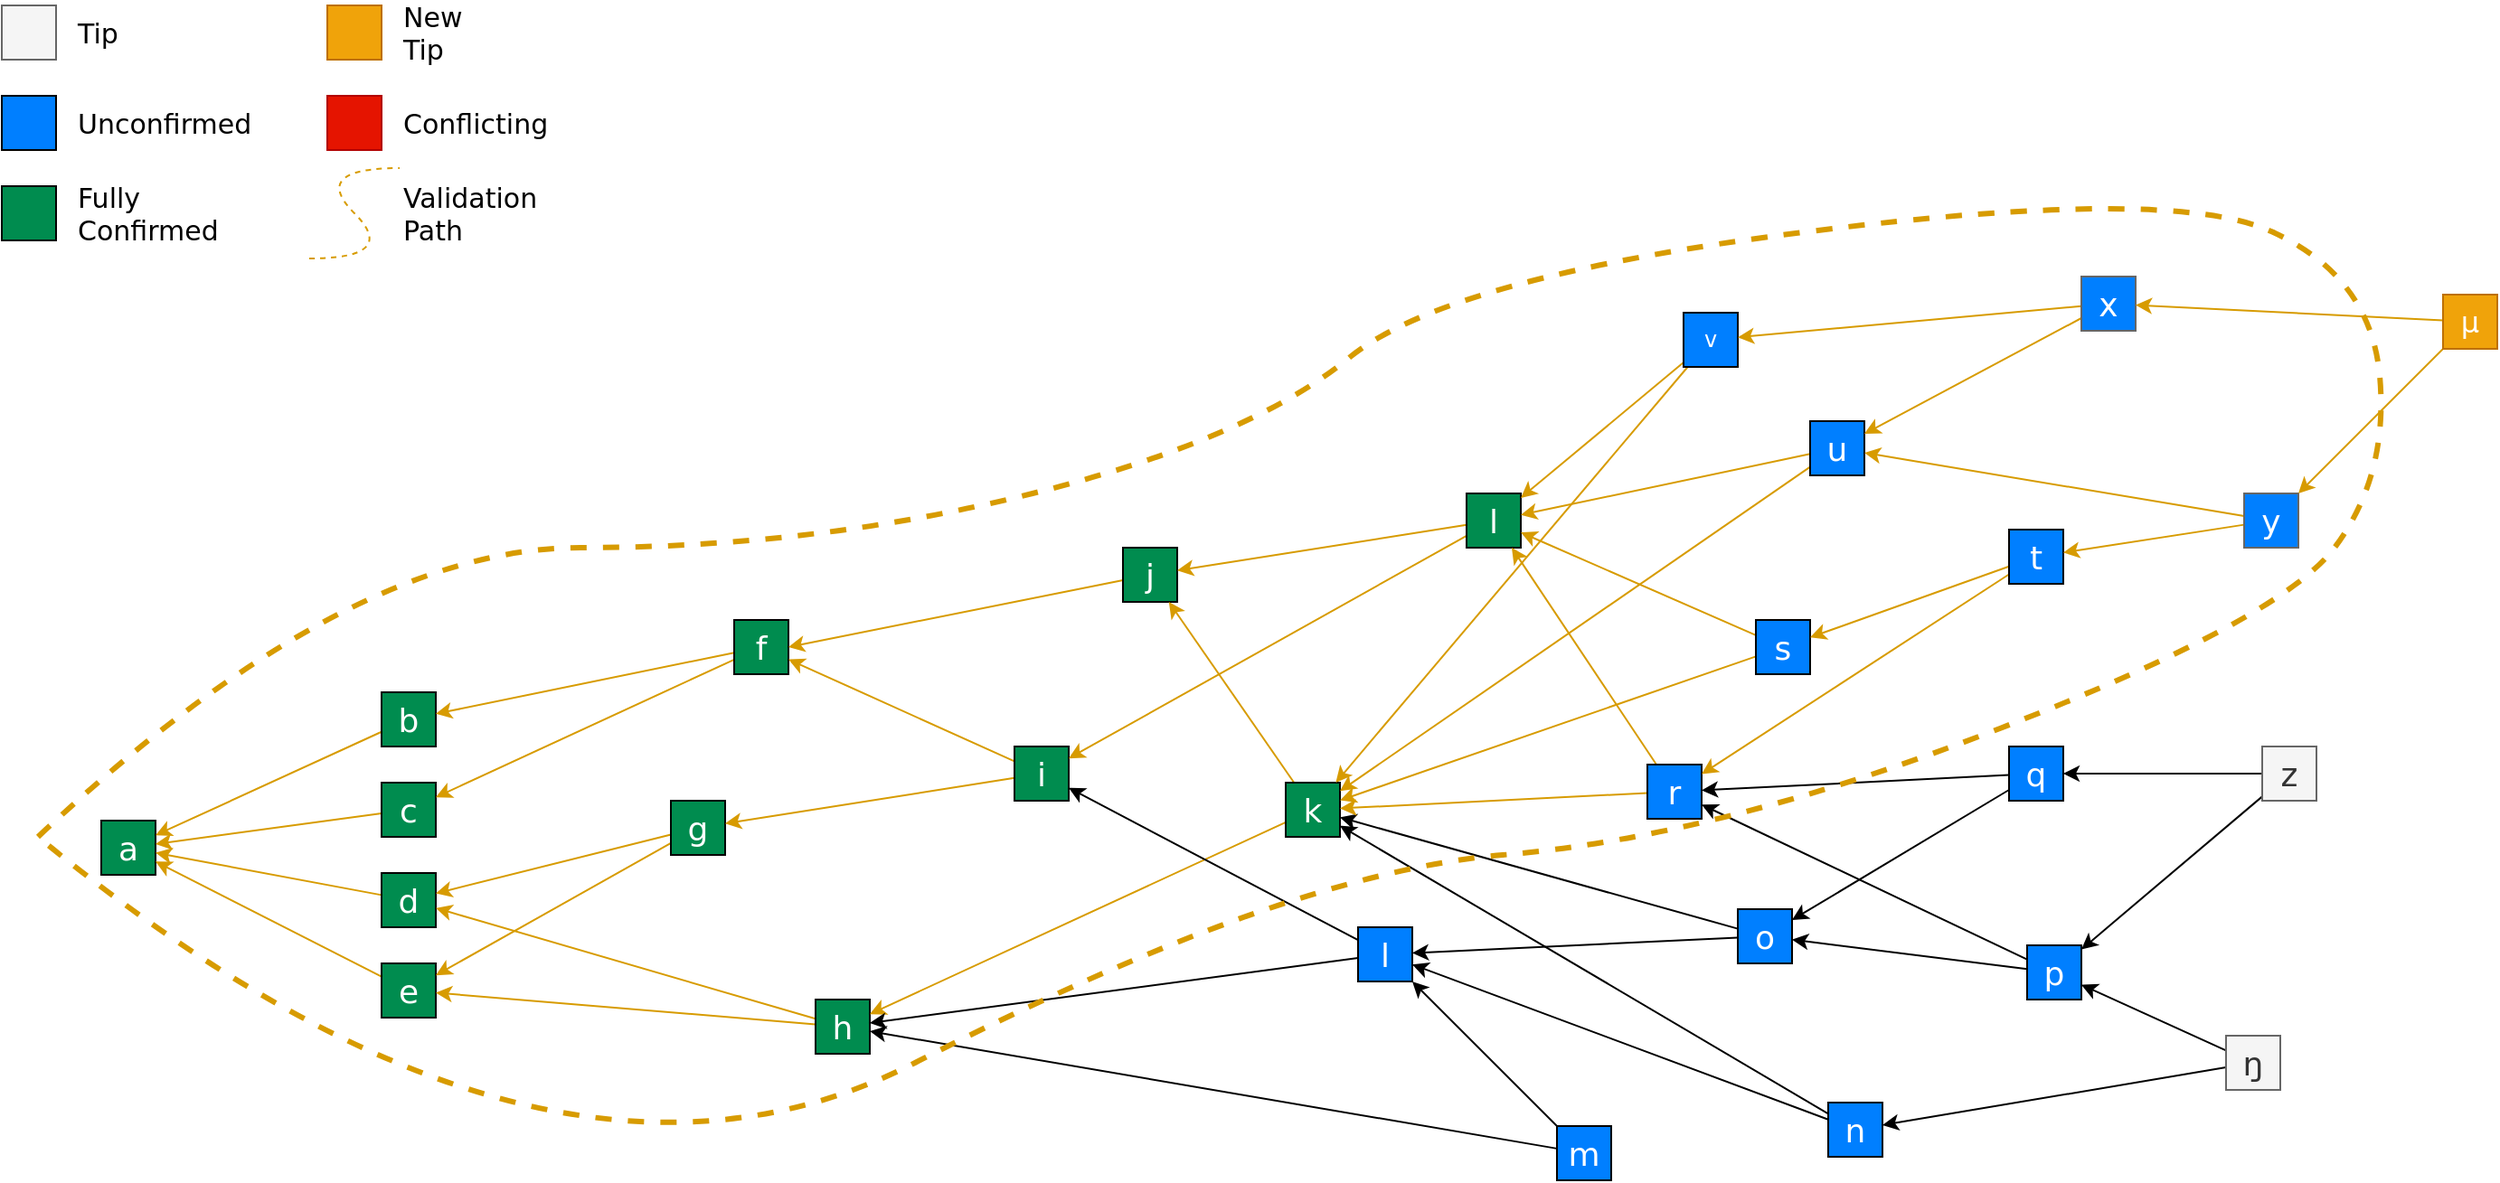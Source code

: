 <mxfile version="18.1.3" type="device"><diagram id="aiVb32r4nPznkwqzsdSb" name="Page-1"><mxGraphModel dx="1394" dy="817" grid="1" gridSize="10" guides="1" tooltips="1" connect="1" arrows="1" fold="1" page="1" pageScale="1" pageWidth="1169" pageHeight="827" math="0" shadow="0"><root><mxCell id="0"/><mxCell id="1" parent="0"/><mxCell id="Y23TwwJplPCRgjI9Zh_g-1" value="" style="whiteSpace=wrap;html=1;aspect=fixed;fillColor=#f5f5f5;fontColor=#333333;strokeColor=#666666;" vertex="1" parent="1"><mxGeometry x="150" y="190" width="30" height="30" as="geometry"/></mxCell><mxCell id="Y23TwwJplPCRgjI9Zh_g-2" value="" style="whiteSpace=wrap;html=1;aspect=fixed;fillColor=#007FFF;strokeColor=#000000;" vertex="1" parent="1"><mxGeometry x="150" y="240" width="30" height="30" as="geometry"/></mxCell><mxCell id="Y23TwwJplPCRgjI9Zh_g-3" value="" style="whiteSpace=wrap;html=1;aspect=fixed;fillColor=#008C4F;strokeColor=#000000;" vertex="1" parent="1"><mxGeometry x="150" y="290" width="30" height="30" as="geometry"/></mxCell><mxCell id="Y23TwwJplPCRgjI9Zh_g-4" value="Tip" style="text;html=1;strokeColor=none;fillColor=none;align=left;verticalAlign=middle;whiteSpace=wrap;rounded=0;fontFamily=Dejavu Sans;fontSize=15;" vertex="1" parent="1"><mxGeometry x="190" y="190" width="60" height="30" as="geometry"/></mxCell><mxCell id="Y23TwwJplPCRgjI9Zh_g-5" value="Unconfirmed" style="text;html=1;strokeColor=none;fillColor=none;align=left;verticalAlign=middle;whiteSpace=wrap;rounded=0;fontFamily=Dejavu Sans;fontSize=15;" vertex="1" parent="1"><mxGeometry x="190" y="240" width="60" height="30" as="geometry"/></mxCell><mxCell id="Y23TwwJplPCRgjI9Zh_g-6" value="Fully Confirmed" style="text;html=1;strokeColor=none;fillColor=none;align=left;verticalAlign=middle;whiteSpace=wrap;rounded=0;fontFamily=Dejavu Sans;fontSize=15;" vertex="1" parent="1"><mxGeometry x="190" y="290" width="60" height="30" as="geometry"/></mxCell><mxCell id="Y23TwwJplPCRgjI9Zh_g-7" value="a" style="whiteSpace=wrap;html=1;aspect=fixed;fillColor=#008C4F;strokeColor=#000000;fontFamily=Dejavu Sans;fontColor=#FFFFFF;fontSize=18;" vertex="1" parent="1"><mxGeometry x="205" y="641" width="30" height="30" as="geometry"/></mxCell><mxCell id="Y23TwwJplPCRgjI9Zh_g-36" style="rounded=0;orthogonalLoop=1;jettySize=auto;html=1;fontFamily=Dejavu Sans;fontSize=18;fontColor=#FFFFFF;strokeColor=#d79b00;fillColor=#ffe6cc;" edge="1" parent="1" source="Y23TwwJplPCRgjI9Zh_g-8" target="Y23TwwJplPCRgjI9Zh_g-7"><mxGeometry relative="1" as="geometry"/></mxCell><mxCell id="Y23TwwJplPCRgjI9Zh_g-8" value="b" style="whiteSpace=wrap;html=1;aspect=fixed;fillColor=#008C4F;strokeColor=#000000;fontFamily=Dejavu Sans;fontColor=#FFFFFF;fontSize=18;" vertex="1" parent="1"><mxGeometry x="360" y="570" width="30" height="30" as="geometry"/></mxCell><mxCell id="Y23TwwJplPCRgjI9Zh_g-37" style="edgeStyle=none;rounded=0;orthogonalLoop=1;jettySize=auto;html=1;fontFamily=Dejavu Sans;fontSize=18;fontColor=#FFFFFF;strokeColor=#d79b00;fillColor=#ffe6cc;" edge="1" parent="1" source="Y23TwwJplPCRgjI9Zh_g-9" target="Y23TwwJplPCRgjI9Zh_g-7"><mxGeometry relative="1" as="geometry"/></mxCell><mxCell id="Y23TwwJplPCRgjI9Zh_g-9" value="c" style="whiteSpace=wrap;html=1;aspect=fixed;fillColor=#008C4F;strokeColor=#000000;fontFamily=Dejavu Sans;fontColor=#FFFFFF;fontSize=18;" vertex="1" parent="1"><mxGeometry x="360" y="620" width="30" height="30" as="geometry"/></mxCell><mxCell id="Y23TwwJplPCRgjI9Zh_g-38" style="edgeStyle=none;rounded=0;orthogonalLoop=1;jettySize=auto;html=1;fontFamily=Dejavu Sans;fontSize=18;fontColor=#FFFFFF;strokeColor=#d79b00;fillColor=#ffe6cc;" edge="1" parent="1" source="Y23TwwJplPCRgjI9Zh_g-10" target="Y23TwwJplPCRgjI9Zh_g-7"><mxGeometry relative="1" as="geometry"/></mxCell><mxCell id="Y23TwwJplPCRgjI9Zh_g-10" value="d" style="whiteSpace=wrap;html=1;aspect=fixed;fillColor=#008C4F;strokeColor=#000000;fontFamily=Dejavu Sans;fontColor=#FFFFFF;fontSize=18;" vertex="1" parent="1"><mxGeometry x="360" y="670" width="30" height="30" as="geometry"/></mxCell><mxCell id="Y23TwwJplPCRgjI9Zh_g-39" style="edgeStyle=none;rounded=0;orthogonalLoop=1;jettySize=auto;html=1;fontFamily=Dejavu Sans;fontSize=18;fontColor=#FFFFFF;strokeColor=#d79b00;fillColor=#ffe6cc;" edge="1" parent="1" source="Y23TwwJplPCRgjI9Zh_g-11" target="Y23TwwJplPCRgjI9Zh_g-7"><mxGeometry relative="1" as="geometry"/></mxCell><mxCell id="Y23TwwJplPCRgjI9Zh_g-11" value="e" style="whiteSpace=wrap;html=1;aspect=fixed;fillColor=#008C4F;strokeColor=#000000;fontFamily=Dejavu Sans;fontColor=#FFFFFF;fontSize=18;" vertex="1" parent="1"><mxGeometry x="360" y="720" width="30" height="30" as="geometry"/></mxCell><mxCell id="Y23TwwJplPCRgjI9Zh_g-40" style="edgeStyle=none;rounded=0;orthogonalLoop=1;jettySize=auto;html=1;fontFamily=Dejavu Sans;fontSize=18;fontColor=#FFFFFF;strokeColor=#d79b00;fillColor=#ffe6cc;" edge="1" parent="1" source="Y23TwwJplPCRgjI9Zh_g-13" target="Y23TwwJplPCRgjI9Zh_g-8"><mxGeometry relative="1" as="geometry"/></mxCell><mxCell id="Y23TwwJplPCRgjI9Zh_g-41" style="edgeStyle=none;rounded=0;orthogonalLoop=1;jettySize=auto;html=1;fontFamily=Dejavu Sans;fontSize=18;fontColor=#FFFFFF;strokeColor=#d79b00;fillColor=#ffe6cc;" edge="1" parent="1" source="Y23TwwJplPCRgjI9Zh_g-13" target="Y23TwwJplPCRgjI9Zh_g-9"><mxGeometry relative="1" as="geometry"/></mxCell><mxCell id="Y23TwwJplPCRgjI9Zh_g-13" value="f" style="whiteSpace=wrap;html=1;aspect=fixed;fillColor=#008C4F;strokeColor=#000000;fontFamily=Dejavu Sans;fontColor=#FFFFFF;fontSize=18;" vertex="1" parent="1"><mxGeometry x="555" y="530" width="30" height="30" as="geometry"/></mxCell><mxCell id="Y23TwwJplPCRgjI9Zh_g-42" style="edgeStyle=none;rounded=0;orthogonalLoop=1;jettySize=auto;html=1;fontFamily=Dejavu Sans;fontSize=18;fontColor=#FFFFFF;strokeColor=#d79b00;fillColor=#ffe6cc;" edge="1" parent="1" source="Y23TwwJplPCRgjI9Zh_g-14" target="Y23TwwJplPCRgjI9Zh_g-10"><mxGeometry relative="1" as="geometry"/></mxCell><mxCell id="Y23TwwJplPCRgjI9Zh_g-43" style="edgeStyle=none;rounded=0;orthogonalLoop=1;jettySize=auto;html=1;fontFamily=Dejavu Sans;fontSize=18;fontColor=#FFFFFF;strokeColor=#d79b00;fillColor=#ffe6cc;" edge="1" parent="1" source="Y23TwwJplPCRgjI9Zh_g-14" target="Y23TwwJplPCRgjI9Zh_g-11"><mxGeometry relative="1" as="geometry"/></mxCell><mxCell id="Y23TwwJplPCRgjI9Zh_g-14" value="g" style="whiteSpace=wrap;html=1;aspect=fixed;fillColor=#008C4F;strokeColor=#000000;fontFamily=Dejavu Sans;fontColor=#FFFFFF;fontSize=18;" vertex="1" parent="1"><mxGeometry x="520" y="630" width="30" height="30" as="geometry"/></mxCell><mxCell id="Y23TwwJplPCRgjI9Zh_g-44" style="edgeStyle=none;rounded=0;orthogonalLoop=1;jettySize=auto;html=1;fontFamily=Dejavu Sans;fontSize=18;fontColor=#FFFFFF;strokeColor=#d79b00;fillColor=#ffe6cc;" edge="1" parent="1" source="Y23TwwJplPCRgjI9Zh_g-15" target="Y23TwwJplPCRgjI9Zh_g-10"><mxGeometry relative="1" as="geometry"/></mxCell><mxCell id="Y23TwwJplPCRgjI9Zh_g-45" style="edgeStyle=none;rounded=0;orthogonalLoop=1;jettySize=auto;html=1;fontFamily=Dejavu Sans;fontSize=18;fontColor=#FFFFFF;strokeColor=#d79b00;fillColor=#ffe6cc;" edge="1" parent="1" source="Y23TwwJplPCRgjI9Zh_g-15" target="Y23TwwJplPCRgjI9Zh_g-11"><mxGeometry relative="1" as="geometry"/></mxCell><mxCell id="Y23TwwJplPCRgjI9Zh_g-15" value="h" style="whiteSpace=wrap;html=1;aspect=fixed;fillColor=#008C4F;strokeColor=#000000;fontFamily=Dejavu Sans;fontColor=#FFFFFF;fontSize=18;" vertex="1" parent="1"><mxGeometry x="600" y="740" width="30" height="30" as="geometry"/></mxCell><mxCell id="Y23TwwJplPCRgjI9Zh_g-47" style="edgeStyle=none;rounded=0;orthogonalLoop=1;jettySize=auto;html=1;fontFamily=Dejavu Sans;fontSize=18;fontColor=#FFFFFF;strokeColor=#d79b00;fillColor=#ffe6cc;" edge="1" parent="1" source="Y23TwwJplPCRgjI9Zh_g-16" target="Y23TwwJplPCRgjI9Zh_g-14"><mxGeometry relative="1" as="geometry"/></mxCell><mxCell id="Y23TwwJplPCRgjI9Zh_g-50" style="edgeStyle=none;rounded=0;orthogonalLoop=1;jettySize=auto;html=1;fontFamily=Dejavu Sans;fontSize=18;fontColor=#FFFFFF;strokeColor=#d79b00;fillColor=#ffe6cc;" edge="1" parent="1" source="Y23TwwJplPCRgjI9Zh_g-16" target="Y23TwwJplPCRgjI9Zh_g-13"><mxGeometry relative="1" as="geometry"/></mxCell><mxCell id="Y23TwwJplPCRgjI9Zh_g-16" value="i" style="whiteSpace=wrap;html=1;aspect=fixed;fillColor=#008C4F;strokeColor=#000000;fontFamily=Dejavu Sans;fontColor=#FFFFFF;fontSize=18;" vertex="1" parent="1"><mxGeometry x="710" y="600" width="30" height="30" as="geometry"/></mxCell><mxCell id="Y23TwwJplPCRgjI9Zh_g-48" style="edgeStyle=none;rounded=0;orthogonalLoop=1;jettySize=auto;html=1;entryX=1;entryY=0.5;entryDx=0;entryDy=0;fontFamily=Dejavu Sans;fontSize=18;fontColor=#FFFFFF;strokeColor=#d79b00;fillColor=#ffe6cc;" edge="1" parent="1" source="Y23TwwJplPCRgjI9Zh_g-17" target="Y23TwwJplPCRgjI9Zh_g-13"><mxGeometry relative="1" as="geometry"/></mxCell><mxCell id="Y23TwwJplPCRgjI9Zh_g-17" value="j" style="whiteSpace=wrap;html=1;aspect=fixed;fillColor=#008C4F;strokeColor=#000000;fontFamily=Dejavu Sans;fontColor=#FFFFFF;fontSize=18;" vertex="1" parent="1"><mxGeometry x="770" y="490" width="30" height="30" as="geometry"/></mxCell><mxCell id="Y23TwwJplPCRgjI9Zh_g-46" style="edgeStyle=none;rounded=0;orthogonalLoop=1;jettySize=auto;html=1;fontFamily=Dejavu Sans;fontSize=18;fontColor=#FFFFFF;strokeColor=#d79b00;fillColor=#ffe6cc;" edge="1" parent="1" source="Y23TwwJplPCRgjI9Zh_g-18" target="Y23TwwJplPCRgjI9Zh_g-15"><mxGeometry relative="1" as="geometry"/></mxCell><mxCell id="Y23TwwJplPCRgjI9Zh_g-51" style="edgeStyle=none;rounded=0;orthogonalLoop=1;jettySize=auto;html=1;fontFamily=Dejavu Sans;fontSize=18;fontColor=#FFFFFF;strokeColor=#d79b00;fillColor=#ffe6cc;" edge="1" parent="1" source="Y23TwwJplPCRgjI9Zh_g-18" target="Y23TwwJplPCRgjI9Zh_g-17"><mxGeometry relative="1" as="geometry"/></mxCell><mxCell id="Y23TwwJplPCRgjI9Zh_g-18" value="k" style="whiteSpace=wrap;html=1;aspect=fixed;fillColor=#008C4F;strokeColor=#000000;fontFamily=Dejavu Sans;fontColor=#FFFFFF;fontSize=18;" vertex="1" parent="1"><mxGeometry x="860" y="620" width="30" height="30" as="geometry"/></mxCell><mxCell id="Y23TwwJplPCRgjI9Zh_g-49" style="edgeStyle=none;rounded=0;orthogonalLoop=1;jettySize=auto;html=1;fontFamily=Dejavu Sans;fontSize=18;fontColor=#FFFFFF;strokeColor=#d79b00;fillColor=#ffe6cc;" edge="1" parent="1" source="Y23TwwJplPCRgjI9Zh_g-19" target="Y23TwwJplPCRgjI9Zh_g-17"><mxGeometry relative="1" as="geometry"/></mxCell><mxCell id="Y23TwwJplPCRgjI9Zh_g-52" style="edgeStyle=none;rounded=0;orthogonalLoop=1;jettySize=auto;html=1;fontFamily=Dejavu Sans;fontSize=18;fontColor=#FFFFFF;strokeColor=#d79b00;fillColor=#ffe6cc;" edge="1" parent="1" source="Y23TwwJplPCRgjI9Zh_g-19" target="Y23TwwJplPCRgjI9Zh_g-16"><mxGeometry relative="1" as="geometry"/></mxCell><mxCell id="Y23TwwJplPCRgjI9Zh_g-19" value="l" style="whiteSpace=wrap;html=1;aspect=fixed;fillColor=#008C4F;strokeColor=#000000;fontFamily=Dejavu Sans;fontColor=#FFFFFF;fontSize=18;" vertex="1" parent="1"><mxGeometry x="960" y="460" width="30" height="30" as="geometry"/></mxCell><mxCell id="Y23TwwJplPCRgjI9Zh_g-53" style="edgeStyle=none;rounded=0;orthogonalLoop=1;jettySize=auto;html=1;fontFamily=Dejavu Sans;fontSize=18;fontColor=#FFFFFF;strokeColor=#000000;" edge="1" parent="1" source="Y23TwwJplPCRgjI9Zh_g-20" target="Y23TwwJplPCRgjI9Zh_g-16"><mxGeometry relative="1" as="geometry"/></mxCell><mxCell id="Y23TwwJplPCRgjI9Zh_g-54" style="edgeStyle=none;rounded=0;orthogonalLoop=1;jettySize=auto;html=1;fontFamily=Dejavu Sans;fontSize=18;fontColor=#FFFFFF;strokeColor=#000000;" edge="1" parent="1" source="Y23TwwJplPCRgjI9Zh_g-20" target="Y23TwwJplPCRgjI9Zh_g-15"><mxGeometry relative="1" as="geometry"/></mxCell><mxCell id="Y23TwwJplPCRgjI9Zh_g-20" value="l" style="whiteSpace=wrap;html=1;aspect=fixed;fillColor=#007FFF;strokeColor=#000000;fontFamily=Dejavu Sans;fontColor=#FFFFFF;fontSize=18;" vertex="1" parent="1"><mxGeometry x="900" y="700" width="30" height="30" as="geometry"/></mxCell><mxCell id="Y23TwwJplPCRgjI9Zh_g-55" style="edgeStyle=none;rounded=0;orthogonalLoop=1;jettySize=auto;html=1;fontFamily=Dejavu Sans;fontSize=18;fontColor=#FFFFFF;strokeColor=#000000;" edge="1" parent="1" source="Y23TwwJplPCRgjI9Zh_g-21" target="Y23TwwJplPCRgjI9Zh_g-20"><mxGeometry relative="1" as="geometry"><mxPoint x="910" y="710" as="targetPoint"/></mxGeometry></mxCell><mxCell id="Y23TwwJplPCRgjI9Zh_g-56" style="edgeStyle=none;rounded=0;orthogonalLoop=1;jettySize=auto;html=1;fontFamily=Dejavu Sans;fontSize=18;fontColor=#FFFFFF;strokeColor=#000000;" edge="1" parent="1" source="Y23TwwJplPCRgjI9Zh_g-21" target="Y23TwwJplPCRgjI9Zh_g-15"><mxGeometry relative="1" as="geometry"/></mxCell><mxCell id="Y23TwwJplPCRgjI9Zh_g-21" value="m" style="whiteSpace=wrap;html=1;aspect=fixed;fillColor=#007FFF;strokeColor=#000000;fontFamily=Dejavu Sans;fontColor=#FFFFFF;fontSize=18;" vertex="1" parent="1"><mxGeometry x="1010" y="810" width="30" height="30" as="geometry"/></mxCell><mxCell id="Y23TwwJplPCRgjI9Zh_g-57" style="edgeStyle=none;rounded=0;orthogonalLoop=1;jettySize=auto;html=1;fontFamily=Dejavu Sans;fontSize=18;fontColor=#FFFFFF;strokeColor=#000000;" edge="1" parent="1" source="Y23TwwJplPCRgjI9Zh_g-22" target="Y23TwwJplPCRgjI9Zh_g-20"><mxGeometry relative="1" as="geometry"/></mxCell><mxCell id="Y23TwwJplPCRgjI9Zh_g-58" style="edgeStyle=none;rounded=0;orthogonalLoop=1;jettySize=auto;html=1;fontFamily=Dejavu Sans;fontSize=18;fontColor=#FFFFFF;strokeColor=#000000;" edge="1" parent="1" source="Y23TwwJplPCRgjI9Zh_g-22" target="Y23TwwJplPCRgjI9Zh_g-18"><mxGeometry relative="1" as="geometry"/></mxCell><mxCell id="Y23TwwJplPCRgjI9Zh_g-22" value="n" style="whiteSpace=wrap;html=1;aspect=fixed;fillColor=#007FFF;strokeColor=#000000;fontFamily=Dejavu Sans;fontColor=#FFFFFF;fontSize=18;" vertex="1" parent="1"><mxGeometry x="1160" y="797" width="30" height="30" as="geometry"/></mxCell><mxCell id="Y23TwwJplPCRgjI9Zh_g-59" style="edgeStyle=none;rounded=0;orthogonalLoop=1;jettySize=auto;html=1;fontFamily=Dejavu Sans;fontSize=18;fontColor=#FFFFFF;strokeColor=#000000;" edge="1" parent="1" source="Y23TwwJplPCRgjI9Zh_g-23" target="Y23TwwJplPCRgjI9Zh_g-18"><mxGeometry relative="1" as="geometry"/></mxCell><mxCell id="Y23TwwJplPCRgjI9Zh_g-61" style="edgeStyle=none;rounded=0;orthogonalLoop=1;jettySize=auto;html=1;fontFamily=Dejavu Sans;fontSize=18;fontColor=#FFFFFF;strokeColor=#000000;" edge="1" parent="1" source="Y23TwwJplPCRgjI9Zh_g-23" target="Y23TwwJplPCRgjI9Zh_g-20"><mxGeometry relative="1" as="geometry"/></mxCell><mxCell id="Y23TwwJplPCRgjI9Zh_g-23" value="o" style="whiteSpace=wrap;html=1;aspect=fixed;fillColor=#007FFF;strokeColor=#000000;fontFamily=Dejavu Sans;fontColor=#FFFFFF;fontSize=18;" vertex="1" parent="1"><mxGeometry x="1110" y="690" width="30" height="30" as="geometry"/></mxCell><mxCell id="Y23TwwJplPCRgjI9Zh_g-74" style="edgeStyle=none;rounded=0;orthogonalLoop=1;jettySize=auto;html=1;fontFamily=Dejavu Sans;fontSize=18;fontColor=#FFFFFF;strokeColor=#000000;" edge="1" parent="1" source="Y23TwwJplPCRgjI9Zh_g-24" target="Y23TwwJplPCRgjI9Zh_g-23"><mxGeometry relative="1" as="geometry"/></mxCell><mxCell id="Y23TwwJplPCRgjI9Zh_g-75" style="edgeStyle=none;rounded=0;orthogonalLoop=1;jettySize=auto;html=1;fontFamily=Dejavu Sans;fontSize=18;fontColor=#FFFFFF;strokeColor=#000000;" edge="1" parent="1" source="Y23TwwJplPCRgjI9Zh_g-24" target="Y23TwwJplPCRgjI9Zh_g-27"><mxGeometry relative="1" as="geometry"/></mxCell><mxCell id="Y23TwwJplPCRgjI9Zh_g-24" value="p" style="whiteSpace=wrap;html=1;aspect=fixed;fillColor=#007FFF;strokeColor=#000000;fontFamily=Dejavu Sans;fontColor=#FFFFFF;fontSize=18;" vertex="1" parent="1"><mxGeometry x="1270" y="710" width="30" height="30" as="geometry"/></mxCell><mxCell id="Y23TwwJplPCRgjI9Zh_g-72" style="edgeStyle=none;rounded=0;orthogonalLoop=1;jettySize=auto;html=1;fontFamily=Dejavu Sans;fontSize=18;fontColor=#FFFFFF;strokeColor=#000000;" edge="1" parent="1" source="Y23TwwJplPCRgjI9Zh_g-25" target="Y23TwwJplPCRgjI9Zh_g-27"><mxGeometry relative="1" as="geometry"/></mxCell><mxCell id="Y23TwwJplPCRgjI9Zh_g-73" style="edgeStyle=none;rounded=0;orthogonalLoop=1;jettySize=auto;html=1;fontFamily=Dejavu Sans;fontSize=18;fontColor=#FFFFFF;strokeColor=#000000;" edge="1" parent="1" source="Y23TwwJplPCRgjI9Zh_g-25" target="Y23TwwJplPCRgjI9Zh_g-23"><mxGeometry relative="1" as="geometry"/></mxCell><mxCell id="Y23TwwJplPCRgjI9Zh_g-25" value="q" style="whiteSpace=wrap;html=1;aspect=fixed;fillColor=#007FFF;strokeColor=#000000;fontFamily=Dejavu Sans;fontColor=#FFFFFF;fontSize=18;" vertex="1" parent="1"><mxGeometry x="1260" y="600" width="30" height="30" as="geometry"/></mxCell><mxCell id="Y23TwwJplPCRgjI9Zh_g-62" style="edgeStyle=none;rounded=0;orthogonalLoop=1;jettySize=auto;html=1;fontFamily=Dejavu Sans;fontSize=18;fontColor=#FFFFFF;strokeColor=#d79b00;fillColor=#ffe6cc;" edge="1" parent="1" source="Y23TwwJplPCRgjI9Zh_g-27" target="Y23TwwJplPCRgjI9Zh_g-18"><mxGeometry relative="1" as="geometry"/></mxCell><mxCell id="Y23TwwJplPCRgjI9Zh_g-63" style="edgeStyle=none;rounded=0;orthogonalLoop=1;jettySize=auto;html=1;fontFamily=Dejavu Sans;fontSize=18;fontColor=#FFFFFF;strokeColor=#d79b00;fillColor=#ffe6cc;" edge="1" parent="1" source="Y23TwwJplPCRgjI9Zh_g-27" target="Y23TwwJplPCRgjI9Zh_g-19"><mxGeometry relative="1" as="geometry"/></mxCell><mxCell id="Y23TwwJplPCRgjI9Zh_g-27" value="r" style="whiteSpace=wrap;html=1;aspect=fixed;fillColor=#007FFF;strokeColor=#000000;fontFamily=Dejavu Sans;fontColor=#FFFFFF;fontSize=18;" vertex="1" parent="1"><mxGeometry x="1060" y="610" width="30" height="30" as="geometry"/></mxCell><mxCell id="Y23TwwJplPCRgjI9Zh_g-64" style="edgeStyle=none;rounded=0;orthogonalLoop=1;jettySize=auto;html=1;fontFamily=Dejavu Sans;fontSize=18;fontColor=#FFFFFF;strokeColor=#d79b00;fillColor=#ffe6cc;" edge="1" parent="1" source="Y23TwwJplPCRgjI9Zh_g-28" target="Y23TwwJplPCRgjI9Zh_g-19"><mxGeometry relative="1" as="geometry"/></mxCell><mxCell id="Y23TwwJplPCRgjI9Zh_g-69" style="edgeStyle=none;rounded=0;orthogonalLoop=1;jettySize=auto;html=1;fontFamily=Dejavu Sans;fontSize=18;fontColor=#FFFFFF;strokeColor=#d79b00;fillColor=#ffe6cc;" edge="1" parent="1" source="Y23TwwJplPCRgjI9Zh_g-28" target="Y23TwwJplPCRgjI9Zh_g-18"><mxGeometry relative="1" as="geometry"/></mxCell><mxCell id="Y23TwwJplPCRgjI9Zh_g-28" value="s" style="whiteSpace=wrap;html=1;aspect=fixed;fillColor=#007FFF;strokeColor=#000000;fontFamily=Dejavu Sans;fontColor=#FFFFFF;fontSize=18;" vertex="1" parent="1"><mxGeometry x="1120" y="530" width="30" height="30" as="geometry"/></mxCell><mxCell id="Y23TwwJplPCRgjI9Zh_g-70" style="edgeStyle=none;rounded=0;orthogonalLoop=1;jettySize=auto;html=1;fontFamily=Dejavu Sans;fontSize=18;fontColor=#FFFFFF;strokeColor=#d79b00;fillColor=#ffe6cc;" edge="1" parent="1" source="Y23TwwJplPCRgjI9Zh_g-29" target="Y23TwwJplPCRgjI9Zh_g-28"><mxGeometry relative="1" as="geometry"/></mxCell><mxCell id="Y23TwwJplPCRgjI9Zh_g-71" style="edgeStyle=none;rounded=0;orthogonalLoop=1;jettySize=auto;html=1;fontFamily=Dejavu Sans;fontSize=18;fontColor=#FFFFFF;strokeColor=#d79b00;fillColor=#ffe6cc;" edge="1" parent="1" source="Y23TwwJplPCRgjI9Zh_g-29" target="Y23TwwJplPCRgjI9Zh_g-27"><mxGeometry relative="1" as="geometry"/></mxCell><mxCell id="Y23TwwJplPCRgjI9Zh_g-29" value="t" style="whiteSpace=wrap;html=1;aspect=fixed;fillColor=#007FFF;strokeColor=#000000;fontFamily=Dejavu Sans;fontColor=#FFFFFF;fontSize=18;" vertex="1" parent="1"><mxGeometry x="1260" y="480" width="30" height="30" as="geometry"/></mxCell><mxCell id="Y23TwwJplPCRgjI9Zh_g-65" style="edgeStyle=none;rounded=0;orthogonalLoop=1;jettySize=auto;html=1;fontFamily=Dejavu Sans;fontSize=18;fontColor=#FFFFFF;strokeColor=#d79b00;fillColor=#ffe6cc;" edge="1" parent="1" source="Y23TwwJplPCRgjI9Zh_g-30" target="Y23TwwJplPCRgjI9Zh_g-19"><mxGeometry relative="1" as="geometry"/></mxCell><mxCell id="Y23TwwJplPCRgjI9Zh_g-68" style="edgeStyle=none;rounded=0;orthogonalLoop=1;jettySize=auto;html=1;fontFamily=Dejavu Sans;fontSize=18;fontColor=#FFFFFF;strokeColor=#d79b00;fillColor=#ffe6cc;" edge="1" parent="1" source="Y23TwwJplPCRgjI9Zh_g-30" target="Y23TwwJplPCRgjI9Zh_g-18"><mxGeometry relative="1" as="geometry"/></mxCell><mxCell id="Y23TwwJplPCRgjI9Zh_g-30" value="u" style="whiteSpace=wrap;html=1;aspect=fixed;fillColor=#007FFF;strokeColor=#000000;fontFamily=Dejavu Sans;fontColor=#FFFFFF;fontSize=18;" vertex="1" parent="1"><mxGeometry x="1150" y="420" width="30" height="30" as="geometry"/></mxCell><mxCell id="Y23TwwJplPCRgjI9Zh_g-66" style="edgeStyle=none;rounded=0;orthogonalLoop=1;jettySize=auto;html=1;fontFamily=Dejavu Sans;fontSize=18;fontColor=#FFFFFF;strokeColor=#d79b00;fillColor=#ffe6cc;" edge="1" parent="1" source="Y23TwwJplPCRgjI9Zh_g-31" target="Y23TwwJplPCRgjI9Zh_g-19"><mxGeometry relative="1" as="geometry"/></mxCell><mxCell id="Y23TwwJplPCRgjI9Zh_g-67" style="edgeStyle=none;rounded=0;orthogonalLoop=1;jettySize=auto;html=1;fontFamily=Dejavu Sans;fontSize=18;fontColor=#FFFFFF;strokeColor=#d79b00;fillColor=#ffe6cc;" edge="1" parent="1" source="Y23TwwJplPCRgjI9Zh_g-31" target="Y23TwwJplPCRgjI9Zh_g-18"><mxGeometry relative="1" as="geometry"/></mxCell><mxCell id="Y23TwwJplPCRgjI9Zh_g-31" value="v" style="whiteSpace=wrap;html=1;aspect=fixed;fillColor=#007FFF;strokeColor=#000000;fontFamily=Dejavu Sans;fontColor=#FFFFFF;" vertex="1" parent="1"><mxGeometry x="1080" y="360" width="30" height="30" as="geometry"/></mxCell><mxCell id="Y23TwwJplPCRgjI9Zh_g-76" style="edgeStyle=none;rounded=0;orthogonalLoop=1;jettySize=auto;html=1;fontFamily=Dejavu Sans;fontSize=18;fontColor=#FFFFFF;strokeColor=#d79b00;fillColor=#ffe6cc;" edge="1" parent="1" source="Y23TwwJplPCRgjI9Zh_g-32" target="Y23TwwJplPCRgjI9Zh_g-31"><mxGeometry relative="1" as="geometry"/></mxCell><mxCell id="Y23TwwJplPCRgjI9Zh_g-77" style="edgeStyle=none;rounded=0;orthogonalLoop=1;jettySize=auto;html=1;fontFamily=Dejavu Sans;fontSize=18;fontColor=#FFFFFF;strokeColor=#d79b00;fillColor=#ffe6cc;" edge="1" parent="1" source="Y23TwwJplPCRgjI9Zh_g-32" target="Y23TwwJplPCRgjI9Zh_g-30"><mxGeometry relative="1" as="geometry"/></mxCell><mxCell id="Y23TwwJplPCRgjI9Zh_g-32" value="x" style="whiteSpace=wrap;html=1;aspect=fixed;fillColor=#007FFF;fontColor=#FFFFFF;strokeColor=#666666;fontFamily=Dejavu Sans;fontSize=18;" vertex="1" parent="1"><mxGeometry x="1300" y="340" width="30" height="30" as="geometry"/></mxCell><mxCell id="Y23TwwJplPCRgjI9Zh_g-78" style="edgeStyle=none;rounded=0;orthogonalLoop=1;jettySize=auto;html=1;fontFamily=Dejavu Sans;fontSize=18;fontColor=#FFFFFF;strokeColor=#d79b00;fillColor=#ffe6cc;" edge="1" parent="1" source="Y23TwwJplPCRgjI9Zh_g-33" target="Y23TwwJplPCRgjI9Zh_g-30"><mxGeometry relative="1" as="geometry"/></mxCell><mxCell id="Y23TwwJplPCRgjI9Zh_g-79" style="edgeStyle=none;rounded=0;orthogonalLoop=1;jettySize=auto;html=1;fontFamily=Dejavu Sans;fontSize=18;fontColor=#FFFFFF;strokeColor=#d79b00;fillColor=#ffe6cc;" edge="1" parent="1" source="Y23TwwJplPCRgjI9Zh_g-33" target="Y23TwwJplPCRgjI9Zh_g-29"><mxGeometry relative="1" as="geometry"/></mxCell><mxCell id="Y23TwwJplPCRgjI9Zh_g-33" value="y" style="whiteSpace=wrap;html=1;aspect=fixed;fillColor=#007FFF;fontColor=#FFFFFF;strokeColor=#666666;fontFamily=Dejavu Sans;fontSize=18;" vertex="1" parent="1"><mxGeometry x="1390" y="460" width="30" height="30" as="geometry"/></mxCell><mxCell id="Y23TwwJplPCRgjI9Zh_g-80" style="edgeStyle=none;rounded=0;orthogonalLoop=1;jettySize=auto;html=1;fontFamily=Dejavu Sans;fontSize=18;fontColor=#FFFFFF;strokeColor=#000000;" edge="1" parent="1" source="Y23TwwJplPCRgjI9Zh_g-34" target="Y23TwwJplPCRgjI9Zh_g-25"><mxGeometry relative="1" as="geometry"/></mxCell><mxCell id="Y23TwwJplPCRgjI9Zh_g-81" style="edgeStyle=none;rounded=0;orthogonalLoop=1;jettySize=auto;html=1;fontFamily=Dejavu Sans;fontSize=18;fontColor=#FFFFFF;strokeColor=#000000;" edge="1" parent="1" source="Y23TwwJplPCRgjI9Zh_g-34" target="Y23TwwJplPCRgjI9Zh_g-24"><mxGeometry relative="1" as="geometry"/></mxCell><mxCell id="Y23TwwJplPCRgjI9Zh_g-34" value="z" style="whiteSpace=wrap;html=1;aspect=fixed;fillColor=#f5f5f5;fontColor=#333333;strokeColor=#666666;fontFamily=Dejavu Sans;fontSize=18;" vertex="1" parent="1"><mxGeometry x="1400" y="600" width="30" height="30" as="geometry"/></mxCell><mxCell id="Y23TwwJplPCRgjI9Zh_g-82" style="edgeStyle=none;rounded=0;orthogonalLoop=1;jettySize=auto;html=1;fontFamily=Dejavu Sans;fontSize=18;fontColor=#FFFFFF;strokeColor=#000000;" edge="1" parent="1" source="Y23TwwJplPCRgjI9Zh_g-35" target="Y23TwwJplPCRgjI9Zh_g-24"><mxGeometry relative="1" as="geometry"/></mxCell><mxCell id="Y23TwwJplPCRgjI9Zh_g-83" style="edgeStyle=none;rounded=0;orthogonalLoop=1;jettySize=auto;html=1;fontFamily=Dejavu Sans;fontSize=18;fontColor=#FFFFFF;strokeColor=#000000;" edge="1" parent="1" source="Y23TwwJplPCRgjI9Zh_g-35" target="Y23TwwJplPCRgjI9Zh_g-22"><mxGeometry relative="1" as="geometry"/></mxCell><mxCell id="Y23TwwJplPCRgjI9Zh_g-35" value="ŋ" style="whiteSpace=wrap;html=1;aspect=fixed;fillColor=#f5f5f5;fontColor=#333333;strokeColor=#666666;fontFamily=Dejavu Sans;fontSize=18;" vertex="1" parent="1"><mxGeometry x="1380" y="760" width="30" height="30" as="geometry"/></mxCell><mxCell id="Y23TwwJplPCRgjI9Zh_g-84" value="" style="whiteSpace=wrap;html=1;aspect=fixed;fillColor=#f0a30a;strokeColor=#BD7000;fontColor=#000000;" vertex="1" parent="1"><mxGeometry x="330" y="190" width="30" height="30" as="geometry"/></mxCell><mxCell id="Y23TwwJplPCRgjI9Zh_g-85" value="" style="whiteSpace=wrap;html=1;aspect=fixed;fillColor=#e51400;strokeColor=#B20000;fontColor=#ffffff;" vertex="1" parent="1"><mxGeometry x="330" y="240" width="30" height="30" as="geometry"/></mxCell><mxCell id="Y23TwwJplPCRgjI9Zh_g-87" value="New Tip" style="text;html=1;strokeColor=none;fillColor=none;align=left;verticalAlign=middle;whiteSpace=wrap;rounded=0;fontFamily=Dejavu Sans;fontSize=15;" vertex="1" parent="1"><mxGeometry x="370" y="190" width="60" height="30" as="geometry"/></mxCell><mxCell id="Y23TwwJplPCRgjI9Zh_g-88" value="Conflicting" style="text;html=1;strokeColor=none;fillColor=none;align=left;verticalAlign=middle;whiteSpace=wrap;rounded=0;fontFamily=Dejavu Sans;fontSize=15;" vertex="1" parent="1"><mxGeometry x="370" y="240" width="60" height="30" as="geometry"/></mxCell><mxCell id="Y23TwwJplPCRgjI9Zh_g-89" value="Validation Path" style="text;html=1;strokeColor=none;fillColor=none;align=left;verticalAlign=middle;whiteSpace=wrap;rounded=0;fontFamily=Dejavu Sans;fontSize=15;" vertex="1" parent="1"><mxGeometry x="370" y="290" width="60" height="30" as="geometry"/></mxCell><mxCell id="Y23TwwJplPCRgjI9Zh_g-90" value="" style="curved=1;endArrow=none;html=1;rounded=0;fontFamily=Dejavu Sans;fontSize=18;fontColor=#FFFFFF;strokeColor=#d79b00;endFill=0;dashed=1;fillColor=#ffe6cc;" edge="1" parent="1"><mxGeometry width="50" height="50" relative="1" as="geometry"><mxPoint x="320" y="330" as="sourcePoint"/><mxPoint x="370" y="280" as="targetPoint"/><Array as="points"><mxPoint x="370" y="330"/><mxPoint x="320" y="280"/></Array></mxGeometry></mxCell><mxCell id="Y23TwwJplPCRgjI9Zh_g-93" style="edgeStyle=none;rounded=0;orthogonalLoop=1;jettySize=auto;html=1;fontFamily=Dejavu Sans;fontSize=16;fontColor=#FFFFFF;endArrow=classic;endFill=1;strokeColor=#d79b00;strokeWidth=1;fillColor=#ffe6cc;" edge="1" parent="1" source="Y23TwwJplPCRgjI9Zh_g-91" target="Y23TwwJplPCRgjI9Zh_g-32"><mxGeometry relative="1" as="geometry"/></mxCell><mxCell id="Y23TwwJplPCRgjI9Zh_g-94" style="edgeStyle=none;rounded=0;orthogonalLoop=1;jettySize=auto;html=1;fontFamily=Dejavu Sans;fontSize=16;fontColor=#FFFFFF;endArrow=classic;endFill=1;strokeColor=#d79b00;strokeWidth=1;fillColor=#ffe6cc;" edge="1" parent="1" source="Y23TwwJplPCRgjI9Zh_g-91" target="Y23TwwJplPCRgjI9Zh_g-33"><mxGeometry relative="1" as="geometry"/></mxCell><mxCell id="Y23TwwJplPCRgjI9Zh_g-91" value="µ" style="whiteSpace=wrap;html=1;aspect=fixed;fillColor=#f0a30a;strokeColor=#BD7000;fontColor=#FFFFFF;fontFamily=Dejavu Sans;fontSize=16;" vertex="1" parent="1"><mxGeometry x="1500" y="350" width="30" height="30" as="geometry"/></mxCell><mxCell id="Y23TwwJplPCRgjI9Zh_g-92" value="" style="curved=1;endArrow=none;html=1;rounded=0;dashed=1;fontFamily=Dejavu Sans;fontSize=16;fontColor=#FFFFFF;strokeColor=#d79b00;endFill=0;strokeWidth=3;fillColor=#ffe6cc;" edge="1" parent="1"><mxGeometry width="50" height="50" relative="1" as="geometry"><mxPoint x="170" y="650" as="sourcePoint"/><mxPoint x="170" y="650" as="targetPoint"/><Array as="points"><mxPoint x="340" y="490"/><mxPoint x="600" y="490"/><mxPoint x="840" y="430"/><mxPoint x="950" y="340"/><mxPoint x="1350" y="290"/><mxPoint x="1460" y="340"/><mxPoint x="1470" y="450"/><mxPoint x="1410" y="530"/><mxPoint x="1100" y="650"/><mxPoint x="860" y="670"/><mxPoint x="450" y="880"/></Array></mxGeometry></mxCell></root></mxGraphModel></diagram></mxfile>